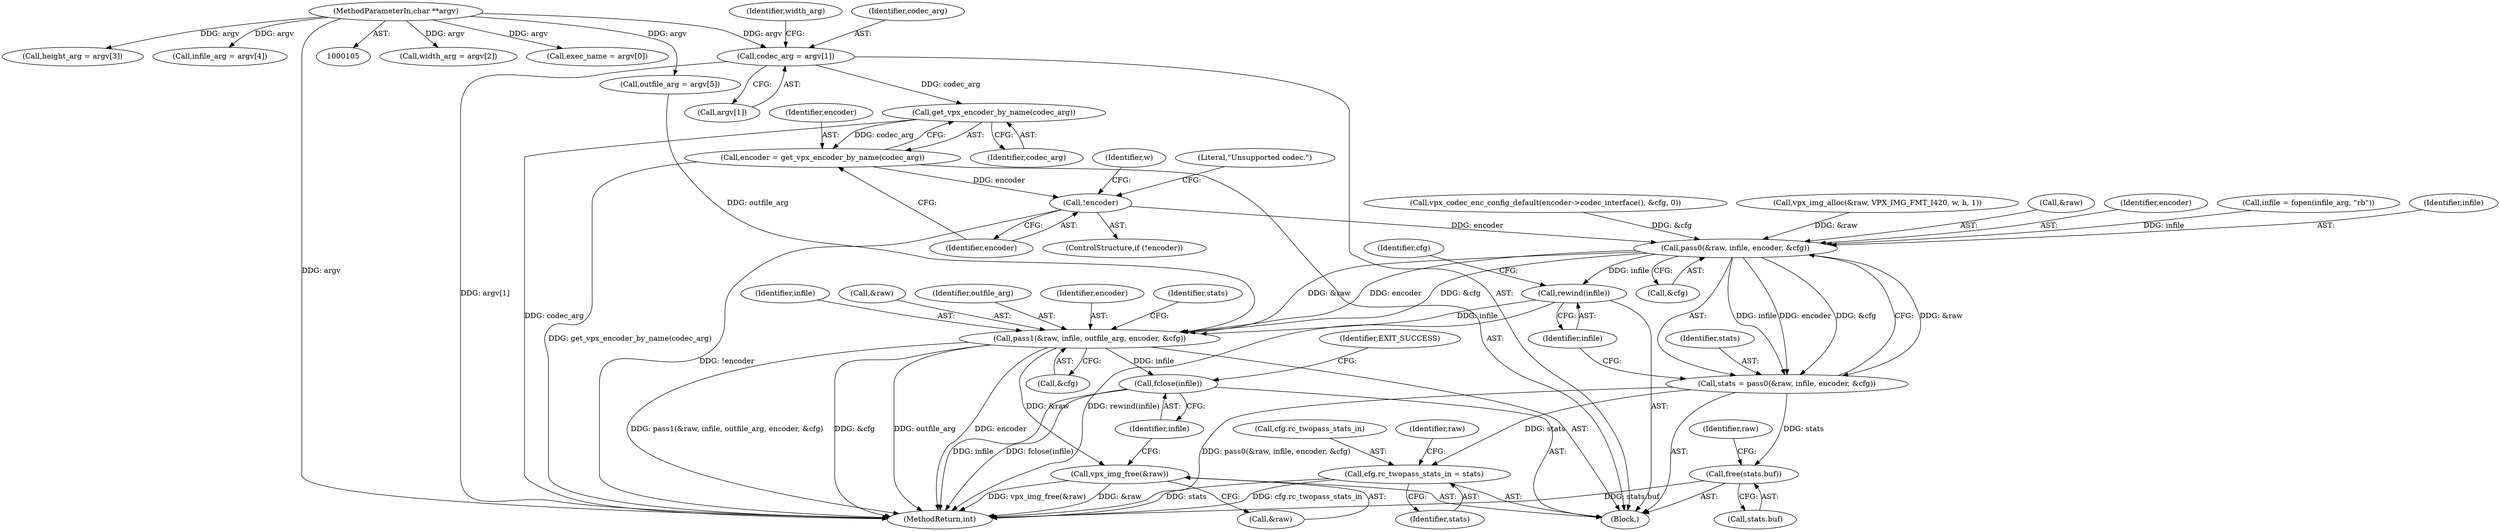 digraph "0_Android_5a9753fca56f0eeb9f61e342b2fccffc364f9426_18@array" {
"1000132" [label="(Call,codec_arg = argv[1])"];
"1000107" [label="(MethodParameterIn,char **argv)"];
"1000170" [label="(Call,get_vpx_encoder_by_name(codec_arg))"];
"1000168" [label="(Call,encoder = get_vpx_encoder_by_name(codec_arg))"];
"1000173" [label="(Call,!encoder)"];
"1000289" [label="(Call,pass0(&raw, infile, encoder, &cfg))"];
"1000287" [label="(Call,stats = pass0(&raw, infile, encoder, &cfg))"];
"1000303" [label="(Call,cfg.rc_twopass_stats_in = stats)"];
"1000316" [label="(Call,free(stats.buf))"];
"1000296" [label="(Call,rewind(infile))"];
"1000308" [label="(Call,pass1(&raw, infile, outfile_arg, encoder, &cfg))"];
"1000320" [label="(Call,vpx_img_free(&raw))"];
"1000323" [label="(Call,fclose(infile))"];
"1000327" [label="(MethodReturn,int)"];
"1000292" [label="(Identifier,infile)"];
"1000326" [label="(Identifier,EXIT_SUCCESS)"];
"1000307" [label="(Identifier,stats)"];
"1000287" [label="(Call,stats = pass0(&raw, infile, encoder, &cfg))"];
"1000316" [label="(Call,free(stats.buf))"];
"1000321" [label="(Call,&raw)"];
"1000311" [label="(Identifier,infile)"];
"1000314" [label="(Call,&cfg)"];
"1000232" [label="(Call,vpx_codec_enc_config_default(encoder->codec_interface(), &cfg, 0))"];
"1000294" [label="(Call,&cfg)"];
"1000137" [label="(Call,width_arg = argv[2])"];
"1000297" [label="(Identifier,infile)"];
"1000215" [label="(Call,vpx_img_alloc(&raw, VPX_IMG_FMT_I420, w, h, 1))"];
"1000157" [label="(Call,exec_name = argv[0])"];
"1000303" [label="(Call,cfg.rc_twopass_stats_in = stats)"];
"1000171" [label="(Identifier,codec_arg)"];
"1000323" [label="(Call,fclose(infile))"];
"1000142" [label="(Call,height_arg = argv[3])"];
"1000290" [label="(Call,&raw)"];
"1000138" [label="(Identifier,width_arg)"];
"1000108" [label="(Block,)"];
"1000169" [label="(Identifier,encoder)"];
"1000147" [label="(Call,infile_arg = argv[4])"];
"1000289" [label="(Call,pass0(&raw, infile, encoder, &cfg))"];
"1000308" [label="(Call,pass1(&raw, infile, outfile_arg, encoder, &cfg))"];
"1000309" [label="(Call,&raw)"];
"1000312" [label="(Identifier,outfile_arg)"];
"1000320" [label="(Call,vpx_img_free(&raw))"];
"1000178" [label="(Identifier,w)"];
"1000133" [label="(Identifier,codec_arg)"];
"1000300" [label="(Identifier,cfg)"];
"1000107" [label="(MethodParameterIn,char **argv)"];
"1000293" [label="(Identifier,encoder)"];
"1000168" [label="(Call,encoder = get_vpx_encoder_by_name(codec_arg))"];
"1000304" [label="(Call,cfg.rc_twopass_stats_in)"];
"1000322" [label="(Identifier,raw)"];
"1000176" [label="(Literal,\"Unsupported codec.\")"];
"1000134" [label="(Call,argv[1])"];
"1000274" [label="(Call,infile = fopen(infile_arg, \"rb\"))"];
"1000132" [label="(Call,codec_arg = argv[1])"];
"1000170" [label="(Call,get_vpx_encoder_by_name(codec_arg))"];
"1000152" [label="(Call,outfile_arg = argv[5])"];
"1000174" [label="(Identifier,encoder)"];
"1000173" [label="(Call,!encoder)"];
"1000288" [label="(Identifier,stats)"];
"1000317" [label="(Call,stats.buf)"];
"1000313" [label="(Identifier,encoder)"];
"1000172" [label="(ControlStructure,if (!encoder))"];
"1000310" [label="(Identifier,raw)"];
"1000324" [label="(Identifier,infile)"];
"1000318" [label="(Identifier,stats)"];
"1000296" [label="(Call,rewind(infile))"];
"1000132" -> "1000108"  [label="AST: "];
"1000132" -> "1000134"  [label="CFG: "];
"1000133" -> "1000132"  [label="AST: "];
"1000134" -> "1000132"  [label="AST: "];
"1000138" -> "1000132"  [label="CFG: "];
"1000132" -> "1000327"  [label="DDG: argv[1]"];
"1000107" -> "1000132"  [label="DDG: argv"];
"1000132" -> "1000170"  [label="DDG: codec_arg"];
"1000107" -> "1000105"  [label="AST: "];
"1000107" -> "1000327"  [label="DDG: argv"];
"1000107" -> "1000137"  [label="DDG: argv"];
"1000107" -> "1000142"  [label="DDG: argv"];
"1000107" -> "1000147"  [label="DDG: argv"];
"1000107" -> "1000152"  [label="DDG: argv"];
"1000107" -> "1000157"  [label="DDG: argv"];
"1000170" -> "1000168"  [label="AST: "];
"1000170" -> "1000171"  [label="CFG: "];
"1000171" -> "1000170"  [label="AST: "];
"1000168" -> "1000170"  [label="CFG: "];
"1000170" -> "1000327"  [label="DDG: codec_arg"];
"1000170" -> "1000168"  [label="DDG: codec_arg"];
"1000168" -> "1000108"  [label="AST: "];
"1000169" -> "1000168"  [label="AST: "];
"1000174" -> "1000168"  [label="CFG: "];
"1000168" -> "1000327"  [label="DDG: get_vpx_encoder_by_name(codec_arg)"];
"1000168" -> "1000173"  [label="DDG: encoder"];
"1000173" -> "1000172"  [label="AST: "];
"1000173" -> "1000174"  [label="CFG: "];
"1000174" -> "1000173"  [label="AST: "];
"1000176" -> "1000173"  [label="CFG: "];
"1000178" -> "1000173"  [label="CFG: "];
"1000173" -> "1000327"  [label="DDG: !encoder"];
"1000173" -> "1000289"  [label="DDG: encoder"];
"1000289" -> "1000287"  [label="AST: "];
"1000289" -> "1000294"  [label="CFG: "];
"1000290" -> "1000289"  [label="AST: "];
"1000292" -> "1000289"  [label="AST: "];
"1000293" -> "1000289"  [label="AST: "];
"1000294" -> "1000289"  [label="AST: "];
"1000287" -> "1000289"  [label="CFG: "];
"1000289" -> "1000287"  [label="DDG: &raw"];
"1000289" -> "1000287"  [label="DDG: infile"];
"1000289" -> "1000287"  [label="DDG: encoder"];
"1000289" -> "1000287"  [label="DDG: &cfg"];
"1000215" -> "1000289"  [label="DDG: &raw"];
"1000274" -> "1000289"  [label="DDG: infile"];
"1000232" -> "1000289"  [label="DDG: &cfg"];
"1000289" -> "1000296"  [label="DDG: infile"];
"1000289" -> "1000308"  [label="DDG: &raw"];
"1000289" -> "1000308"  [label="DDG: encoder"];
"1000289" -> "1000308"  [label="DDG: &cfg"];
"1000287" -> "1000108"  [label="AST: "];
"1000288" -> "1000287"  [label="AST: "];
"1000297" -> "1000287"  [label="CFG: "];
"1000287" -> "1000327"  [label="DDG: pass0(&raw, infile, encoder, &cfg)"];
"1000287" -> "1000303"  [label="DDG: stats"];
"1000287" -> "1000316"  [label="DDG: stats"];
"1000303" -> "1000108"  [label="AST: "];
"1000303" -> "1000307"  [label="CFG: "];
"1000304" -> "1000303"  [label="AST: "];
"1000307" -> "1000303"  [label="AST: "];
"1000310" -> "1000303"  [label="CFG: "];
"1000303" -> "1000327"  [label="DDG: cfg.rc_twopass_stats_in"];
"1000303" -> "1000327"  [label="DDG: stats"];
"1000316" -> "1000108"  [label="AST: "];
"1000316" -> "1000317"  [label="CFG: "];
"1000317" -> "1000316"  [label="AST: "];
"1000322" -> "1000316"  [label="CFG: "];
"1000316" -> "1000327"  [label="DDG: stats.buf"];
"1000296" -> "1000108"  [label="AST: "];
"1000296" -> "1000297"  [label="CFG: "];
"1000297" -> "1000296"  [label="AST: "];
"1000300" -> "1000296"  [label="CFG: "];
"1000296" -> "1000327"  [label="DDG: rewind(infile)"];
"1000296" -> "1000308"  [label="DDG: infile"];
"1000308" -> "1000108"  [label="AST: "];
"1000308" -> "1000314"  [label="CFG: "];
"1000309" -> "1000308"  [label="AST: "];
"1000311" -> "1000308"  [label="AST: "];
"1000312" -> "1000308"  [label="AST: "];
"1000313" -> "1000308"  [label="AST: "];
"1000314" -> "1000308"  [label="AST: "];
"1000318" -> "1000308"  [label="CFG: "];
"1000308" -> "1000327"  [label="DDG: outfile_arg"];
"1000308" -> "1000327"  [label="DDG: encoder"];
"1000308" -> "1000327"  [label="DDG: pass1(&raw, infile, outfile_arg, encoder, &cfg)"];
"1000308" -> "1000327"  [label="DDG: &cfg"];
"1000152" -> "1000308"  [label="DDG: outfile_arg"];
"1000308" -> "1000320"  [label="DDG: &raw"];
"1000308" -> "1000323"  [label="DDG: infile"];
"1000320" -> "1000108"  [label="AST: "];
"1000320" -> "1000321"  [label="CFG: "];
"1000321" -> "1000320"  [label="AST: "];
"1000324" -> "1000320"  [label="CFG: "];
"1000320" -> "1000327"  [label="DDG: &raw"];
"1000320" -> "1000327"  [label="DDG: vpx_img_free(&raw)"];
"1000323" -> "1000108"  [label="AST: "];
"1000323" -> "1000324"  [label="CFG: "];
"1000324" -> "1000323"  [label="AST: "];
"1000326" -> "1000323"  [label="CFG: "];
"1000323" -> "1000327"  [label="DDG: infile"];
"1000323" -> "1000327"  [label="DDG: fclose(infile)"];
}
